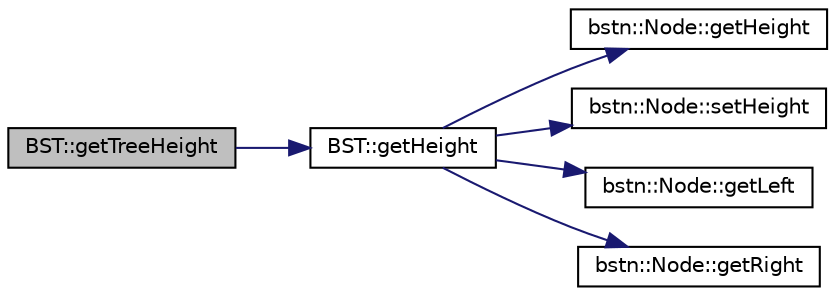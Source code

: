 digraph "BST::getTreeHeight"
{
  edge [fontname="Helvetica",fontsize="10",labelfontname="Helvetica",labelfontsize="10"];
  node [fontname="Helvetica",fontsize="10",shape=record];
  rankdir="LR";
  Node1 [label="BST::getTreeHeight",height=0.2,width=0.4,color="black", fillcolor="grey75", style="filled", fontcolor="black"];
  Node1 -> Node2 [color="midnightblue",fontsize="10",style="solid",fontname="Helvetica"];
  Node2 [label="BST::getHeight",height=0.2,width=0.4,color="black", fillcolor="white", style="filled",URL="$class_b_s_t.html#abf7d02a3a336eed33eae7269eaf03c59"];
  Node2 -> Node3 [color="midnightblue",fontsize="10",style="solid",fontname="Helvetica"];
  Node3 [label="bstn::Node::getHeight",height=0.2,width=0.4,color="black", fillcolor="white", style="filled",URL="$classbstn_1_1_node.html#a43c2f0506943d02f0d8c18d80da6eeb9"];
  Node2 -> Node4 [color="midnightblue",fontsize="10",style="solid",fontname="Helvetica"];
  Node4 [label="bstn::Node::setHeight",height=0.2,width=0.4,color="black", fillcolor="white", style="filled",URL="$classbstn_1_1_node.html#ae7ee139e2ceb5fb88dcf621dd747166b"];
  Node2 -> Node5 [color="midnightblue",fontsize="10",style="solid",fontname="Helvetica"];
  Node5 [label="bstn::Node::getLeft",height=0.2,width=0.4,color="black", fillcolor="white", style="filled",URL="$classbstn_1_1_node.html#a1cc2499449d93de58806e10f993e9817"];
  Node2 -> Node6 [color="midnightblue",fontsize="10",style="solid",fontname="Helvetica"];
  Node6 [label="bstn::Node::getRight",height=0.2,width=0.4,color="black", fillcolor="white", style="filled",URL="$classbstn_1_1_node.html#a2881386e10ebb97605161caeab0627b2"];
}
